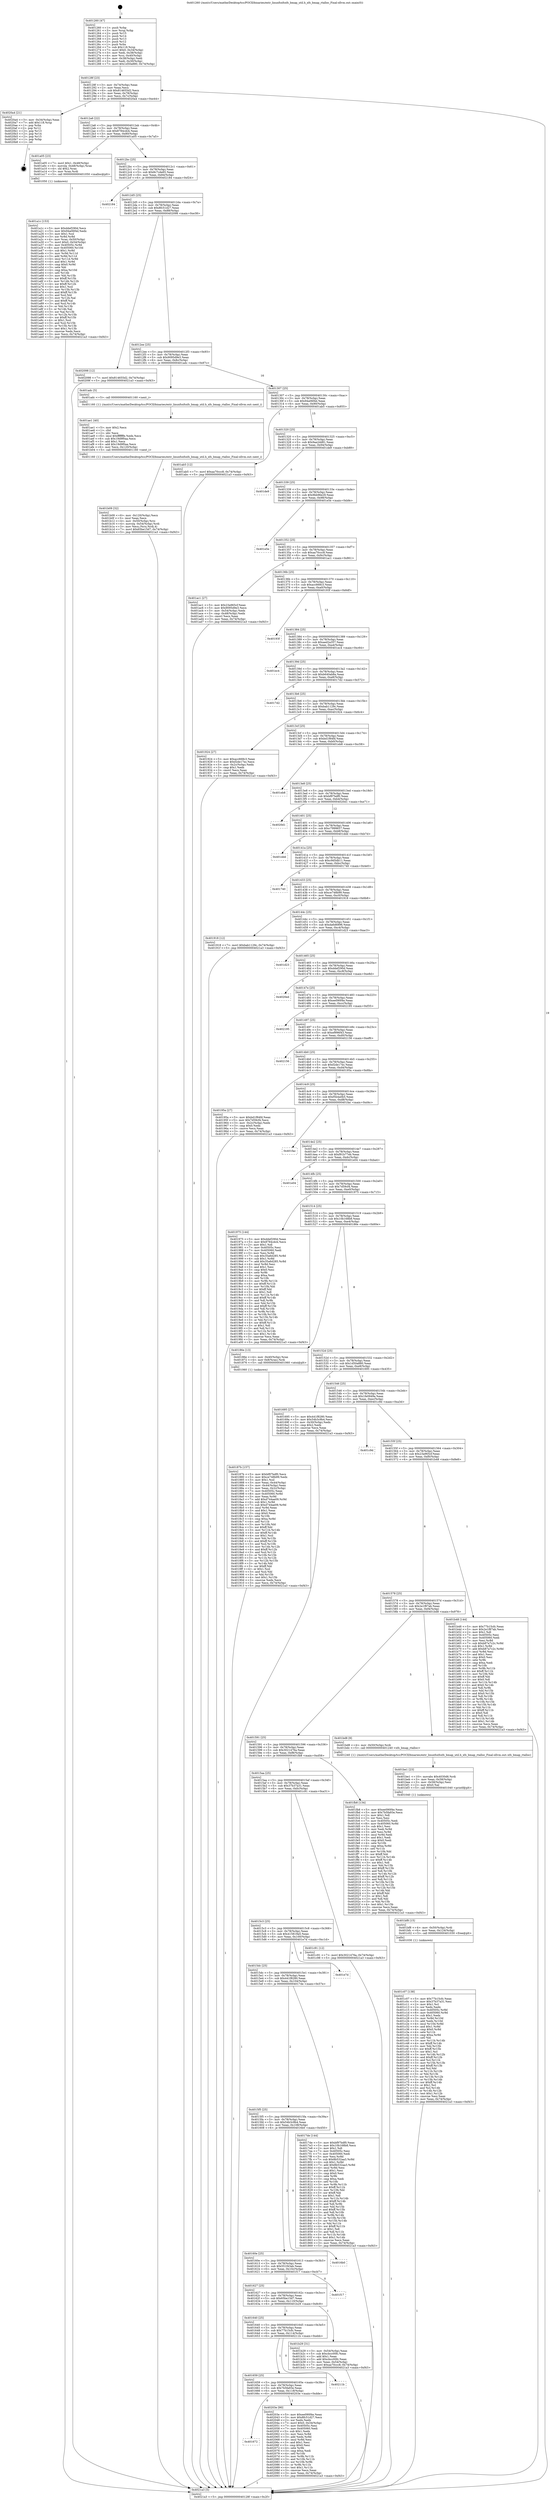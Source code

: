 digraph "0x401260" {
  label = "0x401260 (/mnt/c/Users/mathe/Desktop/tcc/POCII/binaries/extr_linuxfsxfsxfs_bmap_util.h_xfs_bmap_rtalloc_Final-ollvm.out::main(0))"
  labelloc = "t"
  node[shape=record]

  Entry [label="",width=0.3,height=0.3,shape=circle,fillcolor=black,style=filled]
  "0x40128f" [label="{
     0x40128f [23]\l
     | [instrs]\l
     &nbsp;&nbsp;0x40128f \<+3\>: mov -0x74(%rbp),%eax\l
     &nbsp;&nbsp;0x401292 \<+2\>: mov %eax,%ecx\l
     &nbsp;&nbsp;0x401294 \<+6\>: sub $0x814655d2,%ecx\l
     &nbsp;&nbsp;0x40129a \<+3\>: mov %eax,-0x78(%rbp)\l
     &nbsp;&nbsp;0x40129d \<+3\>: mov %ecx,-0x7c(%rbp)\l
     &nbsp;&nbsp;0x4012a0 \<+6\>: je 00000000004020a4 \<main+0xe44\>\l
  }"]
  "0x4020a4" [label="{
     0x4020a4 [21]\l
     | [instrs]\l
     &nbsp;&nbsp;0x4020a4 \<+3\>: mov -0x34(%rbp),%eax\l
     &nbsp;&nbsp;0x4020a7 \<+7\>: add $0x118,%rsp\l
     &nbsp;&nbsp;0x4020ae \<+1\>: pop %rbx\l
     &nbsp;&nbsp;0x4020af \<+2\>: pop %r12\l
     &nbsp;&nbsp;0x4020b1 \<+2\>: pop %r13\l
     &nbsp;&nbsp;0x4020b3 \<+2\>: pop %r14\l
     &nbsp;&nbsp;0x4020b5 \<+2\>: pop %r15\l
     &nbsp;&nbsp;0x4020b7 \<+1\>: pop %rbp\l
     &nbsp;&nbsp;0x4020b8 \<+1\>: ret\l
  }"]
  "0x4012a6" [label="{
     0x4012a6 [22]\l
     | [instrs]\l
     &nbsp;&nbsp;0x4012a6 \<+5\>: jmp 00000000004012ab \<main+0x4b\>\l
     &nbsp;&nbsp;0x4012ab \<+3\>: mov -0x78(%rbp),%eax\l
     &nbsp;&nbsp;0x4012ae \<+5\>: sub $0x8784cdcb,%eax\l
     &nbsp;&nbsp;0x4012b3 \<+3\>: mov %eax,-0x80(%rbp)\l
     &nbsp;&nbsp;0x4012b6 \<+6\>: je 0000000000401a05 \<main+0x7a5\>\l
  }"]
  Exit [label="",width=0.3,height=0.3,shape=circle,fillcolor=black,style=filled,peripheries=2]
  "0x401a05" [label="{
     0x401a05 [23]\l
     | [instrs]\l
     &nbsp;&nbsp;0x401a05 \<+7\>: movl $0x1,-0x48(%rbp)\l
     &nbsp;&nbsp;0x401a0c \<+4\>: movslq -0x48(%rbp),%rax\l
     &nbsp;&nbsp;0x401a10 \<+4\>: shl $0x2,%rax\l
     &nbsp;&nbsp;0x401a14 \<+3\>: mov %rax,%rdi\l
     &nbsp;&nbsp;0x401a17 \<+5\>: call 0000000000401050 \<malloc@plt\>\l
     | [calls]\l
     &nbsp;&nbsp;0x401050 \{1\} (unknown)\l
  }"]
  "0x4012bc" [label="{
     0x4012bc [25]\l
     | [instrs]\l
     &nbsp;&nbsp;0x4012bc \<+5\>: jmp 00000000004012c1 \<main+0x61\>\l
     &nbsp;&nbsp;0x4012c1 \<+3\>: mov -0x78(%rbp),%eax\l
     &nbsp;&nbsp;0x4012c4 \<+5\>: sub $0x8c7cde65,%eax\l
     &nbsp;&nbsp;0x4012c9 \<+6\>: mov %eax,-0x84(%rbp)\l
     &nbsp;&nbsp;0x4012cf \<+6\>: je 0000000000402184 \<main+0xf24\>\l
  }"]
  "0x401672" [label="{
     0x401672\l
  }", style=dashed]
  "0x402184" [label="{
     0x402184\l
  }", style=dashed]
  "0x4012d5" [label="{
     0x4012d5 [25]\l
     | [instrs]\l
     &nbsp;&nbsp;0x4012d5 \<+5\>: jmp 00000000004012da \<main+0x7a\>\l
     &nbsp;&nbsp;0x4012da \<+3\>: mov -0x78(%rbp),%eax\l
     &nbsp;&nbsp;0x4012dd \<+5\>: sub $0x8fc51d27,%eax\l
     &nbsp;&nbsp;0x4012e2 \<+6\>: mov %eax,-0x88(%rbp)\l
     &nbsp;&nbsp;0x4012e8 \<+6\>: je 0000000000402098 \<main+0xe38\>\l
  }"]
  "0x40203e" [label="{
     0x40203e [90]\l
     | [instrs]\l
     &nbsp;&nbsp;0x40203e \<+5\>: mov $0xee090f4e,%eax\l
     &nbsp;&nbsp;0x402043 \<+5\>: mov $0x8fc51d27,%ecx\l
     &nbsp;&nbsp;0x402048 \<+2\>: xor %edx,%edx\l
     &nbsp;&nbsp;0x40204a \<+7\>: movl $0x0,-0x34(%rbp)\l
     &nbsp;&nbsp;0x402051 \<+7\>: mov 0x40505c,%esi\l
     &nbsp;&nbsp;0x402058 \<+7\>: mov 0x405060,%edi\l
     &nbsp;&nbsp;0x40205f \<+3\>: sub $0x1,%edx\l
     &nbsp;&nbsp;0x402062 \<+3\>: mov %esi,%r8d\l
     &nbsp;&nbsp;0x402065 \<+3\>: add %edx,%r8d\l
     &nbsp;&nbsp;0x402068 \<+4\>: imul %r8d,%esi\l
     &nbsp;&nbsp;0x40206c \<+3\>: and $0x1,%esi\l
     &nbsp;&nbsp;0x40206f \<+3\>: cmp $0x0,%esi\l
     &nbsp;&nbsp;0x402072 \<+4\>: sete %r9b\l
     &nbsp;&nbsp;0x402076 \<+3\>: cmp $0xa,%edi\l
     &nbsp;&nbsp;0x402079 \<+4\>: setl %r10b\l
     &nbsp;&nbsp;0x40207d \<+3\>: mov %r9b,%r11b\l
     &nbsp;&nbsp;0x402080 \<+3\>: and %r10b,%r11b\l
     &nbsp;&nbsp;0x402083 \<+3\>: xor %r10b,%r9b\l
     &nbsp;&nbsp;0x402086 \<+3\>: or %r9b,%r11b\l
     &nbsp;&nbsp;0x402089 \<+4\>: test $0x1,%r11b\l
     &nbsp;&nbsp;0x40208d \<+3\>: cmovne %ecx,%eax\l
     &nbsp;&nbsp;0x402090 \<+3\>: mov %eax,-0x74(%rbp)\l
     &nbsp;&nbsp;0x402093 \<+5\>: jmp 00000000004021a3 \<main+0xf43\>\l
  }"]
  "0x402098" [label="{
     0x402098 [12]\l
     | [instrs]\l
     &nbsp;&nbsp;0x402098 \<+7\>: movl $0x814655d2,-0x74(%rbp)\l
     &nbsp;&nbsp;0x40209f \<+5\>: jmp 00000000004021a3 \<main+0xf43\>\l
  }"]
  "0x4012ee" [label="{
     0x4012ee [25]\l
     | [instrs]\l
     &nbsp;&nbsp;0x4012ee \<+5\>: jmp 00000000004012f3 \<main+0x93\>\l
     &nbsp;&nbsp;0x4012f3 \<+3\>: mov -0x78(%rbp),%eax\l
     &nbsp;&nbsp;0x4012f6 \<+5\>: sub $0x9095d9e3,%eax\l
     &nbsp;&nbsp;0x4012fb \<+6\>: mov %eax,-0x8c(%rbp)\l
     &nbsp;&nbsp;0x401301 \<+6\>: je 0000000000401adc \<main+0x87c\>\l
  }"]
  "0x401659" [label="{
     0x401659 [25]\l
     | [instrs]\l
     &nbsp;&nbsp;0x401659 \<+5\>: jmp 000000000040165e \<main+0x3fe\>\l
     &nbsp;&nbsp;0x40165e \<+3\>: mov -0x78(%rbp),%eax\l
     &nbsp;&nbsp;0x401661 \<+5\>: sub $0x7b5fa93e,%eax\l
     &nbsp;&nbsp;0x401666 \<+6\>: mov %eax,-0x118(%rbp)\l
     &nbsp;&nbsp;0x40166c \<+6\>: je 000000000040203e \<main+0xdde\>\l
  }"]
  "0x401adc" [label="{
     0x401adc [5]\l
     | [instrs]\l
     &nbsp;&nbsp;0x401adc \<+5\>: call 0000000000401160 \<next_i\>\l
     | [calls]\l
     &nbsp;&nbsp;0x401160 \{1\} (/mnt/c/Users/mathe/Desktop/tcc/POCII/binaries/extr_linuxfsxfsxfs_bmap_util.h_xfs_bmap_rtalloc_Final-ollvm.out::next_i)\l
  }"]
  "0x401307" [label="{
     0x401307 [25]\l
     | [instrs]\l
     &nbsp;&nbsp;0x401307 \<+5\>: jmp 000000000040130c \<main+0xac\>\l
     &nbsp;&nbsp;0x40130c \<+3\>: mov -0x78(%rbp),%eax\l
     &nbsp;&nbsp;0x40130f \<+5\>: sub $0x94a06f4d,%eax\l
     &nbsp;&nbsp;0x401314 \<+6\>: mov %eax,-0x90(%rbp)\l
     &nbsp;&nbsp;0x40131a \<+6\>: je 0000000000401ab5 \<main+0x855\>\l
  }"]
  "0x40211b" [label="{
     0x40211b\l
  }", style=dashed]
  "0x401ab5" [label="{
     0x401ab5 [12]\l
     | [instrs]\l
     &nbsp;&nbsp;0x401ab5 \<+7\>: movl $0xaa70ccc8,-0x74(%rbp)\l
     &nbsp;&nbsp;0x401abc \<+5\>: jmp 00000000004021a3 \<main+0xf43\>\l
  }"]
  "0x401320" [label="{
     0x401320 [25]\l
     | [instrs]\l
     &nbsp;&nbsp;0x401320 \<+5\>: jmp 0000000000401325 \<main+0xc5\>\l
     &nbsp;&nbsp;0x401325 \<+3\>: mov -0x78(%rbp),%eax\l
     &nbsp;&nbsp;0x401328 \<+5\>: sub $0x9aa2dd81,%eax\l
     &nbsp;&nbsp;0x40132d \<+6\>: mov %eax,-0x94(%rbp)\l
     &nbsp;&nbsp;0x401333 \<+6\>: je 0000000000401de9 \<main+0xb89\>\l
  }"]
  "0x401c07" [label="{
     0x401c07 [138]\l
     | [instrs]\l
     &nbsp;&nbsp;0x401c07 \<+5\>: mov $0x77b15cfc,%eax\l
     &nbsp;&nbsp;0x401c0c \<+5\>: mov $0x37b37a31,%esi\l
     &nbsp;&nbsp;0x401c11 \<+2\>: mov $0x1,%cl\l
     &nbsp;&nbsp;0x401c13 \<+2\>: xor %edx,%edx\l
     &nbsp;&nbsp;0x401c15 \<+8\>: mov 0x40505c,%r8d\l
     &nbsp;&nbsp;0x401c1d \<+8\>: mov 0x405060,%r9d\l
     &nbsp;&nbsp;0x401c25 \<+3\>: sub $0x1,%edx\l
     &nbsp;&nbsp;0x401c28 \<+3\>: mov %r8d,%r10d\l
     &nbsp;&nbsp;0x401c2b \<+3\>: add %edx,%r10d\l
     &nbsp;&nbsp;0x401c2e \<+4\>: imul %r10d,%r8d\l
     &nbsp;&nbsp;0x401c32 \<+4\>: and $0x1,%r8d\l
     &nbsp;&nbsp;0x401c36 \<+4\>: cmp $0x0,%r8d\l
     &nbsp;&nbsp;0x401c3a \<+4\>: sete %r11b\l
     &nbsp;&nbsp;0x401c3e \<+4\>: cmp $0xa,%r9d\l
     &nbsp;&nbsp;0x401c42 \<+3\>: setl %bl\l
     &nbsp;&nbsp;0x401c45 \<+3\>: mov %r11b,%r14b\l
     &nbsp;&nbsp;0x401c48 \<+4\>: xor $0xff,%r14b\l
     &nbsp;&nbsp;0x401c4c \<+3\>: mov %bl,%r15b\l
     &nbsp;&nbsp;0x401c4f \<+4\>: xor $0xff,%r15b\l
     &nbsp;&nbsp;0x401c53 \<+3\>: xor $0x1,%cl\l
     &nbsp;&nbsp;0x401c56 \<+3\>: mov %r14b,%r12b\l
     &nbsp;&nbsp;0x401c59 \<+4\>: and $0xff,%r12b\l
     &nbsp;&nbsp;0x401c5d \<+3\>: and %cl,%r11b\l
     &nbsp;&nbsp;0x401c60 \<+3\>: mov %r15b,%r13b\l
     &nbsp;&nbsp;0x401c63 \<+4\>: and $0xff,%r13b\l
     &nbsp;&nbsp;0x401c67 \<+2\>: and %cl,%bl\l
     &nbsp;&nbsp;0x401c69 \<+3\>: or %r11b,%r12b\l
     &nbsp;&nbsp;0x401c6c \<+3\>: or %bl,%r13b\l
     &nbsp;&nbsp;0x401c6f \<+3\>: xor %r13b,%r12b\l
     &nbsp;&nbsp;0x401c72 \<+3\>: or %r15b,%r14b\l
     &nbsp;&nbsp;0x401c75 \<+4\>: xor $0xff,%r14b\l
     &nbsp;&nbsp;0x401c79 \<+3\>: or $0x1,%cl\l
     &nbsp;&nbsp;0x401c7c \<+3\>: and %cl,%r14b\l
     &nbsp;&nbsp;0x401c7f \<+3\>: or %r14b,%r12b\l
     &nbsp;&nbsp;0x401c82 \<+4\>: test $0x1,%r12b\l
     &nbsp;&nbsp;0x401c86 \<+3\>: cmovne %esi,%eax\l
     &nbsp;&nbsp;0x401c89 \<+3\>: mov %eax,-0x74(%rbp)\l
     &nbsp;&nbsp;0x401c8c \<+5\>: jmp 00000000004021a3 \<main+0xf43\>\l
  }"]
  "0x401de9" [label="{
     0x401de9\l
  }", style=dashed]
  "0x401339" [label="{
     0x401339 [25]\l
     | [instrs]\l
     &nbsp;&nbsp;0x401339 \<+5\>: jmp 000000000040133e \<main+0xde\>\l
     &nbsp;&nbsp;0x40133e \<+3\>: mov -0x78(%rbp),%eax\l
     &nbsp;&nbsp;0x401341 \<+5\>: sub $0x9bb96e29,%eax\l
     &nbsp;&nbsp;0x401346 \<+6\>: mov %eax,-0x98(%rbp)\l
     &nbsp;&nbsp;0x40134c \<+6\>: je 0000000000401e5e \<main+0xbfe\>\l
  }"]
  "0x401bf8" [label="{
     0x401bf8 [15]\l
     | [instrs]\l
     &nbsp;&nbsp;0x401bf8 \<+4\>: mov -0x50(%rbp),%rdi\l
     &nbsp;&nbsp;0x401bfc \<+6\>: mov %eax,-0x124(%rbp)\l
     &nbsp;&nbsp;0x401c02 \<+5\>: call 0000000000401030 \<free@plt\>\l
     | [calls]\l
     &nbsp;&nbsp;0x401030 \{1\} (unknown)\l
  }"]
  "0x401e5e" [label="{
     0x401e5e\l
  }", style=dashed]
  "0x401352" [label="{
     0x401352 [25]\l
     | [instrs]\l
     &nbsp;&nbsp;0x401352 \<+5\>: jmp 0000000000401357 \<main+0xf7\>\l
     &nbsp;&nbsp;0x401357 \<+3\>: mov -0x78(%rbp),%eax\l
     &nbsp;&nbsp;0x40135a \<+5\>: sub $0xaa70ccc8,%eax\l
     &nbsp;&nbsp;0x40135f \<+6\>: mov %eax,-0x9c(%rbp)\l
     &nbsp;&nbsp;0x401365 \<+6\>: je 0000000000401ac1 \<main+0x861\>\l
  }"]
  "0x401be1" [label="{
     0x401be1 [23]\l
     | [instrs]\l
     &nbsp;&nbsp;0x401be1 \<+10\>: movabs $0x4030d6,%rdi\l
     &nbsp;&nbsp;0x401beb \<+3\>: mov %eax,-0x58(%rbp)\l
     &nbsp;&nbsp;0x401bee \<+3\>: mov -0x58(%rbp),%esi\l
     &nbsp;&nbsp;0x401bf1 \<+2\>: mov $0x0,%al\l
     &nbsp;&nbsp;0x401bf3 \<+5\>: call 0000000000401040 \<printf@plt\>\l
     | [calls]\l
     &nbsp;&nbsp;0x401040 \{1\} (unknown)\l
  }"]
  "0x401ac1" [label="{
     0x401ac1 [27]\l
     | [instrs]\l
     &nbsp;&nbsp;0x401ac1 \<+5\>: mov $0x23a965cf,%eax\l
     &nbsp;&nbsp;0x401ac6 \<+5\>: mov $0x9095d9e3,%ecx\l
     &nbsp;&nbsp;0x401acb \<+3\>: mov -0x54(%rbp),%edx\l
     &nbsp;&nbsp;0x401ace \<+3\>: cmp -0x48(%rbp),%edx\l
     &nbsp;&nbsp;0x401ad1 \<+3\>: cmovl %ecx,%eax\l
     &nbsp;&nbsp;0x401ad4 \<+3\>: mov %eax,-0x74(%rbp)\l
     &nbsp;&nbsp;0x401ad7 \<+5\>: jmp 00000000004021a3 \<main+0xf43\>\l
  }"]
  "0x40136b" [label="{
     0x40136b [25]\l
     | [instrs]\l
     &nbsp;&nbsp;0x40136b \<+5\>: jmp 0000000000401370 \<main+0x110\>\l
     &nbsp;&nbsp;0x401370 \<+3\>: mov -0x78(%rbp),%eax\l
     &nbsp;&nbsp;0x401373 \<+5\>: sub $0xacc668c3,%eax\l
     &nbsp;&nbsp;0x401378 \<+6\>: mov %eax,-0xa0(%rbp)\l
     &nbsp;&nbsp;0x40137e \<+6\>: je 000000000040193f \<main+0x6df\>\l
  }"]
  "0x401640" [label="{
     0x401640 [25]\l
     | [instrs]\l
     &nbsp;&nbsp;0x401640 \<+5\>: jmp 0000000000401645 \<main+0x3e5\>\l
     &nbsp;&nbsp;0x401645 \<+3\>: mov -0x78(%rbp),%eax\l
     &nbsp;&nbsp;0x401648 \<+5\>: sub $0x77b15cfc,%eax\l
     &nbsp;&nbsp;0x40164d \<+6\>: mov %eax,-0x114(%rbp)\l
     &nbsp;&nbsp;0x401653 \<+6\>: je 000000000040211b \<main+0xebb\>\l
  }"]
  "0x40193f" [label="{
     0x40193f\l
  }", style=dashed]
  "0x401384" [label="{
     0x401384 [25]\l
     | [instrs]\l
     &nbsp;&nbsp;0x401384 \<+5\>: jmp 0000000000401389 \<main+0x129\>\l
     &nbsp;&nbsp;0x401389 \<+3\>: mov -0x78(%rbp),%eax\l
     &nbsp;&nbsp;0x40138c \<+5\>: sub $0xaed2a357,%eax\l
     &nbsp;&nbsp;0x401391 \<+6\>: mov %eax,-0xa4(%rbp)\l
     &nbsp;&nbsp;0x401397 \<+6\>: je 0000000000401ec4 \<main+0xc64\>\l
  }"]
  "0x401b29" [label="{
     0x401b29 [31]\l
     | [instrs]\l
     &nbsp;&nbsp;0x401b29 \<+3\>: mov -0x54(%rbp),%eax\l
     &nbsp;&nbsp;0x401b2c \<+5\>: sub $0xcbcc00fc,%eax\l
     &nbsp;&nbsp;0x401b31 \<+3\>: add $0x1,%eax\l
     &nbsp;&nbsp;0x401b34 \<+5\>: add $0xcbcc00fc,%eax\l
     &nbsp;&nbsp;0x401b39 \<+3\>: mov %eax,-0x54(%rbp)\l
     &nbsp;&nbsp;0x401b3c \<+7\>: movl $0xaa70ccc8,-0x74(%rbp)\l
     &nbsp;&nbsp;0x401b43 \<+5\>: jmp 00000000004021a3 \<main+0xf43\>\l
  }"]
  "0x401ec4" [label="{
     0x401ec4\l
  }", style=dashed]
  "0x40139d" [label="{
     0x40139d [25]\l
     | [instrs]\l
     &nbsp;&nbsp;0x40139d \<+5\>: jmp 00000000004013a2 \<main+0x142\>\l
     &nbsp;&nbsp;0x4013a2 \<+3\>: mov -0x78(%rbp),%eax\l
     &nbsp;&nbsp;0x4013a5 \<+5\>: sub $0xb640ab8a,%eax\l
     &nbsp;&nbsp;0x4013aa \<+6\>: mov %eax,-0xa8(%rbp)\l
     &nbsp;&nbsp;0x4013b0 \<+6\>: je 00000000004017d2 \<main+0x572\>\l
  }"]
  "0x401627" [label="{
     0x401627 [25]\l
     | [instrs]\l
     &nbsp;&nbsp;0x401627 \<+5\>: jmp 000000000040162c \<main+0x3cc\>\l
     &nbsp;&nbsp;0x40162c \<+3\>: mov -0x78(%rbp),%eax\l
     &nbsp;&nbsp;0x40162f \<+5\>: sub $0x65be15d7,%eax\l
     &nbsp;&nbsp;0x401634 \<+6\>: mov %eax,-0x110(%rbp)\l
     &nbsp;&nbsp;0x40163a \<+6\>: je 0000000000401b29 \<main+0x8c9\>\l
  }"]
  "0x4017d2" [label="{
     0x4017d2\l
  }", style=dashed]
  "0x4013b6" [label="{
     0x4013b6 [25]\l
     | [instrs]\l
     &nbsp;&nbsp;0x4013b6 \<+5\>: jmp 00000000004013bb \<main+0x15b\>\l
     &nbsp;&nbsp;0x4013bb \<+3\>: mov -0x78(%rbp),%eax\l
     &nbsp;&nbsp;0x4013be \<+5\>: sub $0xbab1129c,%eax\l
     &nbsp;&nbsp;0x4013c3 \<+6\>: mov %eax,-0xac(%rbp)\l
     &nbsp;&nbsp;0x4013c9 \<+6\>: je 0000000000401924 \<main+0x6c4\>\l
  }"]
  "0x401f17" [label="{
     0x401f17\l
  }", style=dashed]
  "0x401924" [label="{
     0x401924 [27]\l
     | [instrs]\l
     &nbsp;&nbsp;0x401924 \<+5\>: mov $0xacc668c3,%eax\l
     &nbsp;&nbsp;0x401929 \<+5\>: mov $0xf2de17ec,%ecx\l
     &nbsp;&nbsp;0x40192e \<+3\>: mov -0x2c(%rbp),%edx\l
     &nbsp;&nbsp;0x401931 \<+3\>: cmp $0x1,%edx\l
     &nbsp;&nbsp;0x401934 \<+3\>: cmovl %ecx,%eax\l
     &nbsp;&nbsp;0x401937 \<+3\>: mov %eax,-0x74(%rbp)\l
     &nbsp;&nbsp;0x40193a \<+5\>: jmp 00000000004021a3 \<main+0xf43\>\l
  }"]
  "0x4013cf" [label="{
     0x4013cf [25]\l
     | [instrs]\l
     &nbsp;&nbsp;0x4013cf \<+5\>: jmp 00000000004013d4 \<main+0x174\>\l
     &nbsp;&nbsp;0x4013d4 \<+3\>: mov -0x78(%rbp),%eax\l
     &nbsp;&nbsp;0x4013d7 \<+5\>: sub $0xbd1f84fd,%eax\l
     &nbsp;&nbsp;0x4013dc \<+6\>: mov %eax,-0xb0(%rbp)\l
     &nbsp;&nbsp;0x4013e2 \<+6\>: je 0000000000401eb8 \<main+0xc58\>\l
  }"]
  "0x40160e" [label="{
     0x40160e [25]\l
     | [instrs]\l
     &nbsp;&nbsp;0x40160e \<+5\>: jmp 0000000000401613 \<main+0x3b3\>\l
     &nbsp;&nbsp;0x401613 \<+3\>: mov -0x78(%rbp),%eax\l
     &nbsp;&nbsp;0x401616 \<+5\>: sub $0x551f43ab,%eax\l
     &nbsp;&nbsp;0x40161b \<+6\>: mov %eax,-0x10c(%rbp)\l
     &nbsp;&nbsp;0x401621 \<+6\>: je 0000000000401f17 \<main+0xcb7\>\l
  }"]
  "0x401eb8" [label="{
     0x401eb8\l
  }", style=dashed]
  "0x4013e8" [label="{
     0x4013e8 [25]\l
     | [instrs]\l
     &nbsp;&nbsp;0x4013e8 \<+5\>: jmp 00000000004013ed \<main+0x18d\>\l
     &nbsp;&nbsp;0x4013ed \<+3\>: mov -0x78(%rbp),%eax\l
     &nbsp;&nbsp;0x4013f0 \<+5\>: sub $0xbf97bdf0,%eax\l
     &nbsp;&nbsp;0x4013f5 \<+6\>: mov %eax,-0xb4(%rbp)\l
     &nbsp;&nbsp;0x4013fb \<+6\>: je 00000000004020d1 \<main+0xe71\>\l
  }"]
  "0x4016b0" [label="{
     0x4016b0\l
  }", style=dashed]
  "0x4020d1" [label="{
     0x4020d1\l
  }", style=dashed]
  "0x401401" [label="{
     0x401401 [25]\l
     | [instrs]\l
     &nbsp;&nbsp;0x401401 \<+5\>: jmp 0000000000401406 \<main+0x1a6\>\l
     &nbsp;&nbsp;0x401406 \<+3\>: mov -0x78(%rbp),%eax\l
     &nbsp;&nbsp;0x401409 \<+5\>: sub $0xc7999657,%eax\l
     &nbsp;&nbsp;0x40140e \<+6\>: mov %eax,-0xb8(%rbp)\l
     &nbsp;&nbsp;0x401414 \<+6\>: je 0000000000401ddd \<main+0xb7d\>\l
  }"]
  "0x401b09" [label="{
     0x401b09 [32]\l
     | [instrs]\l
     &nbsp;&nbsp;0x401b09 \<+6\>: mov -0x120(%rbp),%ecx\l
     &nbsp;&nbsp;0x401b0f \<+3\>: imul %eax,%ecx\l
     &nbsp;&nbsp;0x401b12 \<+4\>: mov -0x50(%rbp),%rsi\l
     &nbsp;&nbsp;0x401b16 \<+4\>: movslq -0x54(%rbp),%rdi\l
     &nbsp;&nbsp;0x401b1a \<+3\>: mov %ecx,(%rsi,%rdi,4)\l
     &nbsp;&nbsp;0x401b1d \<+7\>: movl $0x65be15d7,-0x74(%rbp)\l
     &nbsp;&nbsp;0x401b24 \<+5\>: jmp 00000000004021a3 \<main+0xf43\>\l
  }"]
  "0x401ddd" [label="{
     0x401ddd\l
  }", style=dashed]
  "0x40141a" [label="{
     0x40141a [25]\l
     | [instrs]\l
     &nbsp;&nbsp;0x40141a \<+5\>: jmp 000000000040141f \<main+0x1bf\>\l
     &nbsp;&nbsp;0x40141f \<+3\>: mov -0x78(%rbp),%eax\l
     &nbsp;&nbsp;0x401422 \<+5\>: sub $0xc9d5db11,%eax\l
     &nbsp;&nbsp;0x401427 \<+6\>: mov %eax,-0xbc(%rbp)\l
     &nbsp;&nbsp;0x40142d \<+6\>: je 0000000000401740 \<main+0x4e0\>\l
  }"]
  "0x401ae1" [label="{
     0x401ae1 [40]\l
     | [instrs]\l
     &nbsp;&nbsp;0x401ae1 \<+5\>: mov $0x2,%ecx\l
     &nbsp;&nbsp;0x401ae6 \<+1\>: cltd\l
     &nbsp;&nbsp;0x401ae7 \<+2\>: idiv %ecx\l
     &nbsp;&nbsp;0x401ae9 \<+6\>: imul $0xfffffffe,%edx,%ecx\l
     &nbsp;&nbsp;0x401aef \<+6\>: sub $0x19d9f0aa,%ecx\l
     &nbsp;&nbsp;0x401af5 \<+3\>: add $0x1,%ecx\l
     &nbsp;&nbsp;0x401af8 \<+6\>: add $0x19d9f0aa,%ecx\l
     &nbsp;&nbsp;0x401afe \<+6\>: mov %ecx,-0x120(%rbp)\l
     &nbsp;&nbsp;0x401b04 \<+5\>: call 0000000000401160 \<next_i\>\l
     | [calls]\l
     &nbsp;&nbsp;0x401160 \{1\} (/mnt/c/Users/mathe/Desktop/tcc/POCII/binaries/extr_linuxfsxfsxfs_bmap_util.h_xfs_bmap_rtalloc_Final-ollvm.out::next_i)\l
  }"]
  "0x401740" [label="{
     0x401740\l
  }", style=dashed]
  "0x401433" [label="{
     0x401433 [25]\l
     | [instrs]\l
     &nbsp;&nbsp;0x401433 \<+5\>: jmp 0000000000401438 \<main+0x1d8\>\l
     &nbsp;&nbsp;0x401438 \<+3\>: mov -0x78(%rbp),%eax\l
     &nbsp;&nbsp;0x40143b \<+5\>: sub $0xce748b99,%eax\l
     &nbsp;&nbsp;0x401440 \<+6\>: mov %eax,-0xc0(%rbp)\l
     &nbsp;&nbsp;0x401446 \<+6\>: je 0000000000401918 \<main+0x6b8\>\l
  }"]
  "0x401a1c" [label="{
     0x401a1c [153]\l
     | [instrs]\l
     &nbsp;&nbsp;0x401a1c \<+5\>: mov $0xddef290d,%ecx\l
     &nbsp;&nbsp;0x401a21 \<+5\>: mov $0x94a06f4d,%edx\l
     &nbsp;&nbsp;0x401a26 \<+3\>: mov $0x1,%sil\l
     &nbsp;&nbsp;0x401a29 \<+3\>: xor %r8d,%r8d\l
     &nbsp;&nbsp;0x401a2c \<+4\>: mov %rax,-0x50(%rbp)\l
     &nbsp;&nbsp;0x401a30 \<+7\>: movl $0x0,-0x54(%rbp)\l
     &nbsp;&nbsp;0x401a37 \<+8\>: mov 0x40505c,%r9d\l
     &nbsp;&nbsp;0x401a3f \<+8\>: mov 0x405060,%r10d\l
     &nbsp;&nbsp;0x401a47 \<+4\>: sub $0x1,%r8d\l
     &nbsp;&nbsp;0x401a4b \<+3\>: mov %r9d,%r11d\l
     &nbsp;&nbsp;0x401a4e \<+3\>: add %r8d,%r11d\l
     &nbsp;&nbsp;0x401a51 \<+4\>: imul %r11d,%r9d\l
     &nbsp;&nbsp;0x401a55 \<+4\>: and $0x1,%r9d\l
     &nbsp;&nbsp;0x401a59 \<+4\>: cmp $0x0,%r9d\l
     &nbsp;&nbsp;0x401a5d \<+3\>: sete %bl\l
     &nbsp;&nbsp;0x401a60 \<+4\>: cmp $0xa,%r10d\l
     &nbsp;&nbsp;0x401a64 \<+4\>: setl %r14b\l
     &nbsp;&nbsp;0x401a68 \<+3\>: mov %bl,%r15b\l
     &nbsp;&nbsp;0x401a6b \<+4\>: xor $0xff,%r15b\l
     &nbsp;&nbsp;0x401a6f \<+3\>: mov %r14b,%r12b\l
     &nbsp;&nbsp;0x401a72 \<+4\>: xor $0xff,%r12b\l
     &nbsp;&nbsp;0x401a76 \<+4\>: xor $0x1,%sil\l
     &nbsp;&nbsp;0x401a7a \<+3\>: mov %r15b,%r13b\l
     &nbsp;&nbsp;0x401a7d \<+4\>: and $0xff,%r13b\l
     &nbsp;&nbsp;0x401a81 \<+3\>: and %sil,%bl\l
     &nbsp;&nbsp;0x401a84 \<+3\>: mov %r12b,%al\l
     &nbsp;&nbsp;0x401a87 \<+2\>: and $0xff,%al\l
     &nbsp;&nbsp;0x401a89 \<+3\>: and %sil,%r14b\l
     &nbsp;&nbsp;0x401a8c \<+3\>: or %bl,%r13b\l
     &nbsp;&nbsp;0x401a8f \<+3\>: or %r14b,%al\l
     &nbsp;&nbsp;0x401a92 \<+3\>: xor %al,%r13b\l
     &nbsp;&nbsp;0x401a95 \<+3\>: or %r12b,%r15b\l
     &nbsp;&nbsp;0x401a98 \<+4\>: xor $0xff,%r15b\l
     &nbsp;&nbsp;0x401a9c \<+4\>: or $0x1,%sil\l
     &nbsp;&nbsp;0x401aa0 \<+3\>: and %sil,%r15b\l
     &nbsp;&nbsp;0x401aa3 \<+3\>: or %r15b,%r13b\l
     &nbsp;&nbsp;0x401aa6 \<+4\>: test $0x1,%r13b\l
     &nbsp;&nbsp;0x401aaa \<+3\>: cmovne %edx,%ecx\l
     &nbsp;&nbsp;0x401aad \<+3\>: mov %ecx,-0x74(%rbp)\l
     &nbsp;&nbsp;0x401ab0 \<+5\>: jmp 00000000004021a3 \<main+0xf43\>\l
  }"]
  "0x401918" [label="{
     0x401918 [12]\l
     | [instrs]\l
     &nbsp;&nbsp;0x401918 \<+7\>: movl $0xbab1129c,-0x74(%rbp)\l
     &nbsp;&nbsp;0x40191f \<+5\>: jmp 00000000004021a3 \<main+0xf43\>\l
  }"]
  "0x40144c" [label="{
     0x40144c [25]\l
     | [instrs]\l
     &nbsp;&nbsp;0x40144c \<+5\>: jmp 0000000000401451 \<main+0x1f1\>\l
     &nbsp;&nbsp;0x401451 \<+3\>: mov -0x78(%rbp),%eax\l
     &nbsp;&nbsp;0x401454 \<+5\>: sub $0xda6d6896,%eax\l
     &nbsp;&nbsp;0x401459 \<+6\>: mov %eax,-0xc4(%rbp)\l
     &nbsp;&nbsp;0x40145f \<+6\>: je 0000000000401d23 \<main+0xac3\>\l
  }"]
  "0x40187b" [label="{
     0x40187b [157]\l
     | [instrs]\l
     &nbsp;&nbsp;0x40187b \<+5\>: mov $0xbf97bdf0,%ecx\l
     &nbsp;&nbsp;0x401880 \<+5\>: mov $0xce748b99,%edx\l
     &nbsp;&nbsp;0x401885 \<+3\>: mov $0x1,%sil\l
     &nbsp;&nbsp;0x401888 \<+3\>: mov %eax,-0x44(%rbp)\l
     &nbsp;&nbsp;0x40188b \<+3\>: mov -0x44(%rbp),%eax\l
     &nbsp;&nbsp;0x40188e \<+3\>: mov %eax,-0x2c(%rbp)\l
     &nbsp;&nbsp;0x401891 \<+7\>: mov 0x40505c,%eax\l
     &nbsp;&nbsp;0x401898 \<+8\>: mov 0x405060,%r8d\l
     &nbsp;&nbsp;0x4018a0 \<+3\>: mov %eax,%r9d\l
     &nbsp;&nbsp;0x4018a3 \<+7\>: add $0xd744ae09,%r9d\l
     &nbsp;&nbsp;0x4018aa \<+4\>: sub $0x1,%r9d\l
     &nbsp;&nbsp;0x4018ae \<+7\>: sub $0xd744ae09,%r9d\l
     &nbsp;&nbsp;0x4018b5 \<+4\>: imul %r9d,%eax\l
     &nbsp;&nbsp;0x4018b9 \<+3\>: and $0x1,%eax\l
     &nbsp;&nbsp;0x4018bc \<+3\>: cmp $0x0,%eax\l
     &nbsp;&nbsp;0x4018bf \<+4\>: sete %r10b\l
     &nbsp;&nbsp;0x4018c3 \<+4\>: cmp $0xa,%r8d\l
     &nbsp;&nbsp;0x4018c7 \<+4\>: setl %r11b\l
     &nbsp;&nbsp;0x4018cb \<+3\>: mov %r10b,%bl\l
     &nbsp;&nbsp;0x4018ce \<+3\>: xor $0xff,%bl\l
     &nbsp;&nbsp;0x4018d1 \<+3\>: mov %r11b,%r14b\l
     &nbsp;&nbsp;0x4018d4 \<+4\>: xor $0xff,%r14b\l
     &nbsp;&nbsp;0x4018d8 \<+4\>: xor $0x1,%sil\l
     &nbsp;&nbsp;0x4018dc \<+3\>: mov %bl,%r15b\l
     &nbsp;&nbsp;0x4018df \<+4\>: and $0xff,%r15b\l
     &nbsp;&nbsp;0x4018e3 \<+3\>: and %sil,%r10b\l
     &nbsp;&nbsp;0x4018e6 \<+3\>: mov %r14b,%r12b\l
     &nbsp;&nbsp;0x4018e9 \<+4\>: and $0xff,%r12b\l
     &nbsp;&nbsp;0x4018ed \<+3\>: and %sil,%r11b\l
     &nbsp;&nbsp;0x4018f0 \<+3\>: or %r10b,%r15b\l
     &nbsp;&nbsp;0x4018f3 \<+3\>: or %r11b,%r12b\l
     &nbsp;&nbsp;0x4018f6 \<+3\>: xor %r12b,%r15b\l
     &nbsp;&nbsp;0x4018f9 \<+3\>: or %r14b,%bl\l
     &nbsp;&nbsp;0x4018fc \<+3\>: xor $0xff,%bl\l
     &nbsp;&nbsp;0x4018ff \<+4\>: or $0x1,%sil\l
     &nbsp;&nbsp;0x401903 \<+3\>: and %sil,%bl\l
     &nbsp;&nbsp;0x401906 \<+3\>: or %bl,%r15b\l
     &nbsp;&nbsp;0x401909 \<+4\>: test $0x1,%r15b\l
     &nbsp;&nbsp;0x40190d \<+3\>: cmovne %edx,%ecx\l
     &nbsp;&nbsp;0x401910 \<+3\>: mov %ecx,-0x74(%rbp)\l
     &nbsp;&nbsp;0x401913 \<+5\>: jmp 00000000004021a3 \<main+0xf43\>\l
  }"]
  "0x401d23" [label="{
     0x401d23\l
  }", style=dashed]
  "0x401465" [label="{
     0x401465 [25]\l
     | [instrs]\l
     &nbsp;&nbsp;0x401465 \<+5\>: jmp 000000000040146a \<main+0x20a\>\l
     &nbsp;&nbsp;0x40146a \<+3\>: mov -0x78(%rbp),%eax\l
     &nbsp;&nbsp;0x40146d \<+5\>: sub $0xddef290d,%eax\l
     &nbsp;&nbsp;0x401472 \<+6\>: mov %eax,-0xc8(%rbp)\l
     &nbsp;&nbsp;0x401478 \<+6\>: je 00000000004020ed \<main+0xe8d\>\l
  }"]
  "0x4015f5" [label="{
     0x4015f5 [25]\l
     | [instrs]\l
     &nbsp;&nbsp;0x4015f5 \<+5\>: jmp 00000000004015fa \<main+0x39a\>\l
     &nbsp;&nbsp;0x4015fa \<+3\>: mov -0x78(%rbp),%eax\l
     &nbsp;&nbsp;0x4015fd \<+5\>: sub $0x54b3c9b4,%eax\l
     &nbsp;&nbsp;0x401602 \<+6\>: mov %eax,-0x108(%rbp)\l
     &nbsp;&nbsp;0x401608 \<+6\>: je 00000000004016b0 \<main+0x450\>\l
  }"]
  "0x4020ed" [label="{
     0x4020ed\l
  }", style=dashed]
  "0x40147e" [label="{
     0x40147e [25]\l
     | [instrs]\l
     &nbsp;&nbsp;0x40147e \<+5\>: jmp 0000000000401483 \<main+0x223\>\l
     &nbsp;&nbsp;0x401483 \<+3\>: mov -0x78(%rbp),%eax\l
     &nbsp;&nbsp;0x401486 \<+5\>: sub $0xee090f4e,%eax\l
     &nbsp;&nbsp;0x40148b \<+6\>: mov %eax,-0xcc(%rbp)\l
     &nbsp;&nbsp;0x401491 \<+6\>: je 0000000000402195 \<main+0xf35\>\l
  }"]
  "0x4017de" [label="{
     0x4017de [144]\l
     | [instrs]\l
     &nbsp;&nbsp;0x4017de \<+5\>: mov $0xbf97bdf0,%eax\l
     &nbsp;&nbsp;0x4017e3 \<+5\>: mov $0x10b168b8,%ecx\l
     &nbsp;&nbsp;0x4017e8 \<+2\>: mov $0x1,%dl\l
     &nbsp;&nbsp;0x4017ea \<+7\>: mov 0x40505c,%esi\l
     &nbsp;&nbsp;0x4017f1 \<+7\>: mov 0x405060,%edi\l
     &nbsp;&nbsp;0x4017f8 \<+3\>: mov %esi,%r8d\l
     &nbsp;&nbsp;0x4017fb \<+7\>: sub $0x8b532aa3,%r8d\l
     &nbsp;&nbsp;0x401802 \<+4\>: sub $0x1,%r8d\l
     &nbsp;&nbsp;0x401806 \<+7\>: add $0x8b532aa3,%r8d\l
     &nbsp;&nbsp;0x40180d \<+4\>: imul %r8d,%esi\l
     &nbsp;&nbsp;0x401811 \<+3\>: and $0x1,%esi\l
     &nbsp;&nbsp;0x401814 \<+3\>: cmp $0x0,%esi\l
     &nbsp;&nbsp;0x401817 \<+4\>: sete %r9b\l
     &nbsp;&nbsp;0x40181b \<+3\>: cmp $0xa,%edi\l
     &nbsp;&nbsp;0x40181e \<+4\>: setl %r10b\l
     &nbsp;&nbsp;0x401822 \<+3\>: mov %r9b,%r11b\l
     &nbsp;&nbsp;0x401825 \<+4\>: xor $0xff,%r11b\l
     &nbsp;&nbsp;0x401829 \<+3\>: mov %r10b,%bl\l
     &nbsp;&nbsp;0x40182c \<+3\>: xor $0xff,%bl\l
     &nbsp;&nbsp;0x40182f \<+3\>: xor $0x1,%dl\l
     &nbsp;&nbsp;0x401832 \<+3\>: mov %r11b,%r14b\l
     &nbsp;&nbsp;0x401835 \<+4\>: and $0xff,%r14b\l
     &nbsp;&nbsp;0x401839 \<+3\>: and %dl,%r9b\l
     &nbsp;&nbsp;0x40183c \<+3\>: mov %bl,%r15b\l
     &nbsp;&nbsp;0x40183f \<+4\>: and $0xff,%r15b\l
     &nbsp;&nbsp;0x401843 \<+3\>: and %dl,%r10b\l
     &nbsp;&nbsp;0x401846 \<+3\>: or %r9b,%r14b\l
     &nbsp;&nbsp;0x401849 \<+3\>: or %r10b,%r15b\l
     &nbsp;&nbsp;0x40184c \<+3\>: xor %r15b,%r14b\l
     &nbsp;&nbsp;0x40184f \<+3\>: or %bl,%r11b\l
     &nbsp;&nbsp;0x401852 \<+4\>: xor $0xff,%r11b\l
     &nbsp;&nbsp;0x401856 \<+3\>: or $0x1,%dl\l
     &nbsp;&nbsp;0x401859 \<+3\>: and %dl,%r11b\l
     &nbsp;&nbsp;0x40185c \<+3\>: or %r11b,%r14b\l
     &nbsp;&nbsp;0x40185f \<+4\>: test $0x1,%r14b\l
     &nbsp;&nbsp;0x401863 \<+3\>: cmovne %ecx,%eax\l
     &nbsp;&nbsp;0x401866 \<+3\>: mov %eax,-0x74(%rbp)\l
     &nbsp;&nbsp;0x401869 \<+5\>: jmp 00000000004021a3 \<main+0xf43\>\l
  }"]
  "0x402195" [label="{
     0x402195\l
  }", style=dashed]
  "0x401497" [label="{
     0x401497 [25]\l
     | [instrs]\l
     &nbsp;&nbsp;0x401497 \<+5\>: jmp 000000000040149c \<main+0x23c\>\l
     &nbsp;&nbsp;0x40149c \<+3\>: mov -0x78(%rbp),%eax\l
     &nbsp;&nbsp;0x40149f \<+5\>: sub $0xef996f43,%eax\l
     &nbsp;&nbsp;0x4014a4 \<+6\>: mov %eax,-0xd0(%rbp)\l
     &nbsp;&nbsp;0x4014aa \<+6\>: je 0000000000402156 \<main+0xef6\>\l
  }"]
  "0x4015dc" [label="{
     0x4015dc [25]\l
     | [instrs]\l
     &nbsp;&nbsp;0x4015dc \<+5\>: jmp 00000000004015e1 \<main+0x381\>\l
     &nbsp;&nbsp;0x4015e1 \<+3\>: mov -0x78(%rbp),%eax\l
     &nbsp;&nbsp;0x4015e4 \<+5\>: sub $0x441f8280,%eax\l
     &nbsp;&nbsp;0x4015e9 \<+6\>: mov %eax,-0x104(%rbp)\l
     &nbsp;&nbsp;0x4015ef \<+6\>: je 00000000004017de \<main+0x57e\>\l
  }"]
  "0x402156" [label="{
     0x402156\l
  }", style=dashed]
  "0x4014b0" [label="{
     0x4014b0 [25]\l
     | [instrs]\l
     &nbsp;&nbsp;0x4014b0 \<+5\>: jmp 00000000004014b5 \<main+0x255\>\l
     &nbsp;&nbsp;0x4014b5 \<+3\>: mov -0x78(%rbp),%eax\l
     &nbsp;&nbsp;0x4014b8 \<+5\>: sub $0xf2de17ec,%eax\l
     &nbsp;&nbsp;0x4014bd \<+6\>: mov %eax,-0xd4(%rbp)\l
     &nbsp;&nbsp;0x4014c3 \<+6\>: je 000000000040195a \<main+0x6fa\>\l
  }"]
  "0x401e7d" [label="{
     0x401e7d\l
  }", style=dashed]
  "0x40195a" [label="{
     0x40195a [27]\l
     | [instrs]\l
     &nbsp;&nbsp;0x40195a \<+5\>: mov $0xbd1f84fd,%eax\l
     &nbsp;&nbsp;0x40195f \<+5\>: mov $0x7d59cf4,%ecx\l
     &nbsp;&nbsp;0x401964 \<+3\>: mov -0x2c(%rbp),%edx\l
     &nbsp;&nbsp;0x401967 \<+3\>: cmp $0x0,%edx\l
     &nbsp;&nbsp;0x40196a \<+3\>: cmove %ecx,%eax\l
     &nbsp;&nbsp;0x40196d \<+3\>: mov %eax,-0x74(%rbp)\l
     &nbsp;&nbsp;0x401970 \<+5\>: jmp 00000000004021a3 \<main+0xf43\>\l
  }"]
  "0x4014c9" [label="{
     0x4014c9 [25]\l
     | [instrs]\l
     &nbsp;&nbsp;0x4014c9 \<+5\>: jmp 00000000004014ce \<main+0x26e\>\l
     &nbsp;&nbsp;0x4014ce \<+3\>: mov -0x78(%rbp),%eax\l
     &nbsp;&nbsp;0x4014d1 \<+5\>: sub $0xf5b4a0b5,%eax\l
     &nbsp;&nbsp;0x4014d6 \<+6\>: mov %eax,-0xd8(%rbp)\l
     &nbsp;&nbsp;0x4014dc \<+6\>: je 0000000000401fac \<main+0xd4c\>\l
  }"]
  "0x4015c3" [label="{
     0x4015c3 [25]\l
     | [instrs]\l
     &nbsp;&nbsp;0x4015c3 \<+5\>: jmp 00000000004015c8 \<main+0x368\>\l
     &nbsp;&nbsp;0x4015c8 \<+3\>: mov -0x78(%rbp),%eax\l
     &nbsp;&nbsp;0x4015cb \<+5\>: sub $0x415819a5,%eax\l
     &nbsp;&nbsp;0x4015d0 \<+6\>: mov %eax,-0x100(%rbp)\l
     &nbsp;&nbsp;0x4015d6 \<+6\>: je 0000000000401e7d \<main+0xc1d\>\l
  }"]
  "0x401fac" [label="{
     0x401fac\l
  }", style=dashed]
  "0x4014e2" [label="{
     0x4014e2 [25]\l
     | [instrs]\l
     &nbsp;&nbsp;0x4014e2 \<+5\>: jmp 00000000004014e7 \<main+0x287\>\l
     &nbsp;&nbsp;0x4014e7 \<+3\>: mov -0x78(%rbp),%eax\l
     &nbsp;&nbsp;0x4014ea \<+5\>: sub $0xf91b77eb,%eax\l
     &nbsp;&nbsp;0x4014ef \<+6\>: mov %eax,-0xdc(%rbp)\l
     &nbsp;&nbsp;0x4014f5 \<+6\>: je 0000000000401e04 \<main+0xba4\>\l
  }"]
  "0x401c91" [label="{
     0x401c91 [12]\l
     | [instrs]\l
     &nbsp;&nbsp;0x401c91 \<+7\>: movl $0x3021476a,-0x74(%rbp)\l
     &nbsp;&nbsp;0x401c98 \<+5\>: jmp 00000000004021a3 \<main+0xf43\>\l
  }"]
  "0x401e04" [label="{
     0x401e04\l
  }", style=dashed]
  "0x4014fb" [label="{
     0x4014fb [25]\l
     | [instrs]\l
     &nbsp;&nbsp;0x4014fb \<+5\>: jmp 0000000000401500 \<main+0x2a0\>\l
     &nbsp;&nbsp;0x401500 \<+3\>: mov -0x78(%rbp),%eax\l
     &nbsp;&nbsp;0x401503 \<+5\>: sub $0x7d59cf4,%eax\l
     &nbsp;&nbsp;0x401508 \<+6\>: mov %eax,-0xe0(%rbp)\l
     &nbsp;&nbsp;0x40150e \<+6\>: je 0000000000401975 \<main+0x715\>\l
  }"]
  "0x4015aa" [label="{
     0x4015aa [25]\l
     | [instrs]\l
     &nbsp;&nbsp;0x4015aa \<+5\>: jmp 00000000004015af \<main+0x34f\>\l
     &nbsp;&nbsp;0x4015af \<+3\>: mov -0x78(%rbp),%eax\l
     &nbsp;&nbsp;0x4015b2 \<+5\>: sub $0x37b37a31,%eax\l
     &nbsp;&nbsp;0x4015b7 \<+6\>: mov %eax,-0xfc(%rbp)\l
     &nbsp;&nbsp;0x4015bd \<+6\>: je 0000000000401c91 \<main+0xa31\>\l
  }"]
  "0x401975" [label="{
     0x401975 [144]\l
     | [instrs]\l
     &nbsp;&nbsp;0x401975 \<+5\>: mov $0xddef290d,%eax\l
     &nbsp;&nbsp;0x40197a \<+5\>: mov $0x8784cdcb,%ecx\l
     &nbsp;&nbsp;0x40197f \<+2\>: mov $0x1,%dl\l
     &nbsp;&nbsp;0x401981 \<+7\>: mov 0x40505c,%esi\l
     &nbsp;&nbsp;0x401988 \<+7\>: mov 0x405060,%edi\l
     &nbsp;&nbsp;0x40198f \<+3\>: mov %esi,%r8d\l
     &nbsp;&nbsp;0x401992 \<+7\>: sub $0x35a6d285,%r8d\l
     &nbsp;&nbsp;0x401999 \<+4\>: sub $0x1,%r8d\l
     &nbsp;&nbsp;0x40199d \<+7\>: add $0x35a6d285,%r8d\l
     &nbsp;&nbsp;0x4019a4 \<+4\>: imul %r8d,%esi\l
     &nbsp;&nbsp;0x4019a8 \<+3\>: and $0x1,%esi\l
     &nbsp;&nbsp;0x4019ab \<+3\>: cmp $0x0,%esi\l
     &nbsp;&nbsp;0x4019ae \<+4\>: sete %r9b\l
     &nbsp;&nbsp;0x4019b2 \<+3\>: cmp $0xa,%edi\l
     &nbsp;&nbsp;0x4019b5 \<+4\>: setl %r10b\l
     &nbsp;&nbsp;0x4019b9 \<+3\>: mov %r9b,%r11b\l
     &nbsp;&nbsp;0x4019bc \<+4\>: xor $0xff,%r11b\l
     &nbsp;&nbsp;0x4019c0 \<+3\>: mov %r10b,%bl\l
     &nbsp;&nbsp;0x4019c3 \<+3\>: xor $0xff,%bl\l
     &nbsp;&nbsp;0x4019c6 \<+3\>: xor $0x1,%dl\l
     &nbsp;&nbsp;0x4019c9 \<+3\>: mov %r11b,%r14b\l
     &nbsp;&nbsp;0x4019cc \<+4\>: and $0xff,%r14b\l
     &nbsp;&nbsp;0x4019d0 \<+3\>: and %dl,%r9b\l
     &nbsp;&nbsp;0x4019d3 \<+3\>: mov %bl,%r15b\l
     &nbsp;&nbsp;0x4019d6 \<+4\>: and $0xff,%r15b\l
     &nbsp;&nbsp;0x4019da \<+3\>: and %dl,%r10b\l
     &nbsp;&nbsp;0x4019dd \<+3\>: or %r9b,%r14b\l
     &nbsp;&nbsp;0x4019e0 \<+3\>: or %r10b,%r15b\l
     &nbsp;&nbsp;0x4019e3 \<+3\>: xor %r15b,%r14b\l
     &nbsp;&nbsp;0x4019e6 \<+3\>: or %bl,%r11b\l
     &nbsp;&nbsp;0x4019e9 \<+4\>: xor $0xff,%r11b\l
     &nbsp;&nbsp;0x4019ed \<+3\>: or $0x1,%dl\l
     &nbsp;&nbsp;0x4019f0 \<+3\>: and %dl,%r11b\l
     &nbsp;&nbsp;0x4019f3 \<+3\>: or %r11b,%r14b\l
     &nbsp;&nbsp;0x4019f6 \<+4\>: test $0x1,%r14b\l
     &nbsp;&nbsp;0x4019fa \<+3\>: cmovne %ecx,%eax\l
     &nbsp;&nbsp;0x4019fd \<+3\>: mov %eax,-0x74(%rbp)\l
     &nbsp;&nbsp;0x401a00 \<+5\>: jmp 00000000004021a3 \<main+0xf43\>\l
  }"]
  "0x401514" [label="{
     0x401514 [25]\l
     | [instrs]\l
     &nbsp;&nbsp;0x401514 \<+5\>: jmp 0000000000401519 \<main+0x2b9\>\l
     &nbsp;&nbsp;0x401519 \<+3\>: mov -0x78(%rbp),%eax\l
     &nbsp;&nbsp;0x40151c \<+5\>: sub $0x10b168b8,%eax\l
     &nbsp;&nbsp;0x401521 \<+6\>: mov %eax,-0xe4(%rbp)\l
     &nbsp;&nbsp;0x401527 \<+6\>: je 000000000040186e \<main+0x60e\>\l
  }"]
  "0x401fb8" [label="{
     0x401fb8 [134]\l
     | [instrs]\l
     &nbsp;&nbsp;0x401fb8 \<+5\>: mov $0xee090f4e,%eax\l
     &nbsp;&nbsp;0x401fbd \<+5\>: mov $0x7b5fa93e,%ecx\l
     &nbsp;&nbsp;0x401fc2 \<+2\>: mov $0x1,%dl\l
     &nbsp;&nbsp;0x401fc4 \<+2\>: xor %esi,%esi\l
     &nbsp;&nbsp;0x401fc6 \<+7\>: mov 0x40505c,%edi\l
     &nbsp;&nbsp;0x401fcd \<+8\>: mov 0x405060,%r8d\l
     &nbsp;&nbsp;0x401fd5 \<+3\>: sub $0x1,%esi\l
     &nbsp;&nbsp;0x401fd8 \<+3\>: mov %edi,%r9d\l
     &nbsp;&nbsp;0x401fdb \<+3\>: add %esi,%r9d\l
     &nbsp;&nbsp;0x401fde \<+4\>: imul %r9d,%edi\l
     &nbsp;&nbsp;0x401fe2 \<+3\>: and $0x1,%edi\l
     &nbsp;&nbsp;0x401fe5 \<+3\>: cmp $0x0,%edi\l
     &nbsp;&nbsp;0x401fe8 \<+4\>: sete %r10b\l
     &nbsp;&nbsp;0x401fec \<+4\>: cmp $0xa,%r8d\l
     &nbsp;&nbsp;0x401ff0 \<+4\>: setl %r11b\l
     &nbsp;&nbsp;0x401ff4 \<+3\>: mov %r10b,%bl\l
     &nbsp;&nbsp;0x401ff7 \<+3\>: xor $0xff,%bl\l
     &nbsp;&nbsp;0x401ffa \<+3\>: mov %r11b,%r14b\l
     &nbsp;&nbsp;0x401ffd \<+4\>: xor $0xff,%r14b\l
     &nbsp;&nbsp;0x402001 \<+3\>: xor $0x1,%dl\l
     &nbsp;&nbsp;0x402004 \<+3\>: mov %bl,%r15b\l
     &nbsp;&nbsp;0x402007 \<+4\>: and $0xff,%r15b\l
     &nbsp;&nbsp;0x40200b \<+3\>: and %dl,%r10b\l
     &nbsp;&nbsp;0x40200e \<+3\>: mov %r14b,%r12b\l
     &nbsp;&nbsp;0x402011 \<+4\>: and $0xff,%r12b\l
     &nbsp;&nbsp;0x402015 \<+3\>: and %dl,%r11b\l
     &nbsp;&nbsp;0x402018 \<+3\>: or %r10b,%r15b\l
     &nbsp;&nbsp;0x40201b \<+3\>: or %r11b,%r12b\l
     &nbsp;&nbsp;0x40201e \<+3\>: xor %r12b,%r15b\l
     &nbsp;&nbsp;0x402021 \<+3\>: or %r14b,%bl\l
     &nbsp;&nbsp;0x402024 \<+3\>: xor $0xff,%bl\l
     &nbsp;&nbsp;0x402027 \<+3\>: or $0x1,%dl\l
     &nbsp;&nbsp;0x40202a \<+2\>: and %dl,%bl\l
     &nbsp;&nbsp;0x40202c \<+3\>: or %bl,%r15b\l
     &nbsp;&nbsp;0x40202f \<+4\>: test $0x1,%r15b\l
     &nbsp;&nbsp;0x402033 \<+3\>: cmovne %ecx,%eax\l
     &nbsp;&nbsp;0x402036 \<+3\>: mov %eax,-0x74(%rbp)\l
     &nbsp;&nbsp;0x402039 \<+5\>: jmp 00000000004021a3 \<main+0xf43\>\l
  }"]
  "0x40186e" [label="{
     0x40186e [13]\l
     | [instrs]\l
     &nbsp;&nbsp;0x40186e \<+4\>: mov -0x40(%rbp),%rax\l
     &nbsp;&nbsp;0x401872 \<+4\>: mov 0x8(%rax),%rdi\l
     &nbsp;&nbsp;0x401876 \<+5\>: call 0000000000401060 \<atoi@plt\>\l
     | [calls]\l
     &nbsp;&nbsp;0x401060 \{1\} (unknown)\l
  }"]
  "0x40152d" [label="{
     0x40152d [25]\l
     | [instrs]\l
     &nbsp;&nbsp;0x40152d \<+5\>: jmp 0000000000401532 \<main+0x2d2\>\l
     &nbsp;&nbsp;0x401532 \<+3\>: mov -0x78(%rbp),%eax\l
     &nbsp;&nbsp;0x401535 \<+5\>: sub $0x1d50a880,%eax\l
     &nbsp;&nbsp;0x40153a \<+6\>: mov %eax,-0xe8(%rbp)\l
     &nbsp;&nbsp;0x401540 \<+6\>: je 0000000000401695 \<main+0x435\>\l
  }"]
  "0x401591" [label="{
     0x401591 [25]\l
     | [instrs]\l
     &nbsp;&nbsp;0x401591 \<+5\>: jmp 0000000000401596 \<main+0x336\>\l
     &nbsp;&nbsp;0x401596 \<+3\>: mov -0x78(%rbp),%eax\l
     &nbsp;&nbsp;0x401599 \<+5\>: sub $0x3021476a,%eax\l
     &nbsp;&nbsp;0x40159e \<+6\>: mov %eax,-0xf8(%rbp)\l
     &nbsp;&nbsp;0x4015a4 \<+6\>: je 0000000000401fb8 \<main+0xd58\>\l
  }"]
  "0x401695" [label="{
     0x401695 [27]\l
     | [instrs]\l
     &nbsp;&nbsp;0x401695 \<+5\>: mov $0x441f8280,%eax\l
     &nbsp;&nbsp;0x40169a \<+5\>: mov $0x54b3c9b4,%ecx\l
     &nbsp;&nbsp;0x40169f \<+3\>: mov -0x30(%rbp),%edx\l
     &nbsp;&nbsp;0x4016a2 \<+3\>: cmp $0x2,%edx\l
     &nbsp;&nbsp;0x4016a5 \<+3\>: cmovne %ecx,%eax\l
     &nbsp;&nbsp;0x4016a8 \<+3\>: mov %eax,-0x74(%rbp)\l
     &nbsp;&nbsp;0x4016ab \<+5\>: jmp 00000000004021a3 \<main+0xf43\>\l
  }"]
  "0x401546" [label="{
     0x401546 [25]\l
     | [instrs]\l
     &nbsp;&nbsp;0x401546 \<+5\>: jmp 000000000040154b \<main+0x2eb\>\l
     &nbsp;&nbsp;0x40154b \<+3\>: mov -0x78(%rbp),%eax\l
     &nbsp;&nbsp;0x40154e \<+5\>: sub $0x1fe0949a,%eax\l
     &nbsp;&nbsp;0x401553 \<+6\>: mov %eax,-0xec(%rbp)\l
     &nbsp;&nbsp;0x401559 \<+6\>: je 0000000000401c9d \<main+0xa3d\>\l
  }"]
  "0x4021a3" [label="{
     0x4021a3 [5]\l
     | [instrs]\l
     &nbsp;&nbsp;0x4021a3 \<+5\>: jmp 000000000040128f \<main+0x2f\>\l
  }"]
  "0x401260" [label="{
     0x401260 [47]\l
     | [instrs]\l
     &nbsp;&nbsp;0x401260 \<+1\>: push %rbp\l
     &nbsp;&nbsp;0x401261 \<+3\>: mov %rsp,%rbp\l
     &nbsp;&nbsp;0x401264 \<+2\>: push %r15\l
     &nbsp;&nbsp;0x401266 \<+2\>: push %r14\l
     &nbsp;&nbsp;0x401268 \<+2\>: push %r13\l
     &nbsp;&nbsp;0x40126a \<+2\>: push %r12\l
     &nbsp;&nbsp;0x40126c \<+1\>: push %rbx\l
     &nbsp;&nbsp;0x40126d \<+7\>: sub $0x118,%rsp\l
     &nbsp;&nbsp;0x401274 \<+7\>: movl $0x0,-0x34(%rbp)\l
     &nbsp;&nbsp;0x40127b \<+3\>: mov %edi,-0x38(%rbp)\l
     &nbsp;&nbsp;0x40127e \<+4\>: mov %rsi,-0x40(%rbp)\l
     &nbsp;&nbsp;0x401282 \<+3\>: mov -0x38(%rbp),%edi\l
     &nbsp;&nbsp;0x401285 \<+3\>: mov %edi,-0x30(%rbp)\l
     &nbsp;&nbsp;0x401288 \<+7\>: movl $0x1d50a880,-0x74(%rbp)\l
  }"]
  "0x401bd8" [label="{
     0x401bd8 [9]\l
     | [instrs]\l
     &nbsp;&nbsp;0x401bd8 \<+4\>: mov -0x50(%rbp),%rdi\l
     &nbsp;&nbsp;0x401bdc \<+5\>: call 0000000000401240 \<xfs_bmap_rtalloc\>\l
     | [calls]\l
     &nbsp;&nbsp;0x401240 \{1\} (/mnt/c/Users/mathe/Desktop/tcc/POCII/binaries/extr_linuxfsxfsxfs_bmap_util.h_xfs_bmap_rtalloc_Final-ollvm.out::xfs_bmap_rtalloc)\l
  }"]
  "0x401c9d" [label="{
     0x401c9d\l
  }", style=dashed]
  "0x40155f" [label="{
     0x40155f [25]\l
     | [instrs]\l
     &nbsp;&nbsp;0x40155f \<+5\>: jmp 0000000000401564 \<main+0x304\>\l
     &nbsp;&nbsp;0x401564 \<+3\>: mov -0x78(%rbp),%eax\l
     &nbsp;&nbsp;0x401567 \<+5\>: sub $0x23a965cf,%eax\l
     &nbsp;&nbsp;0x40156c \<+6\>: mov %eax,-0xf0(%rbp)\l
     &nbsp;&nbsp;0x401572 \<+6\>: je 0000000000401b48 \<main+0x8e8\>\l
  }"]
  "0x401578" [label="{
     0x401578 [25]\l
     | [instrs]\l
     &nbsp;&nbsp;0x401578 \<+5\>: jmp 000000000040157d \<main+0x31d\>\l
     &nbsp;&nbsp;0x40157d \<+3\>: mov -0x78(%rbp),%eax\l
     &nbsp;&nbsp;0x401580 \<+5\>: sub $0x2e1f87ab,%eax\l
     &nbsp;&nbsp;0x401585 \<+6\>: mov %eax,-0xf4(%rbp)\l
     &nbsp;&nbsp;0x40158b \<+6\>: je 0000000000401bd8 \<main+0x978\>\l
  }"]
  "0x401b48" [label="{
     0x401b48 [144]\l
     | [instrs]\l
     &nbsp;&nbsp;0x401b48 \<+5\>: mov $0x77b15cfc,%eax\l
     &nbsp;&nbsp;0x401b4d \<+5\>: mov $0x2e1f87ab,%ecx\l
     &nbsp;&nbsp;0x401b52 \<+2\>: mov $0x1,%dl\l
     &nbsp;&nbsp;0x401b54 \<+7\>: mov 0x40505c,%esi\l
     &nbsp;&nbsp;0x401b5b \<+7\>: mov 0x405060,%edi\l
     &nbsp;&nbsp;0x401b62 \<+3\>: mov %esi,%r8d\l
     &nbsp;&nbsp;0x401b65 \<+7\>: sub $0xb87a7c2c,%r8d\l
     &nbsp;&nbsp;0x401b6c \<+4\>: sub $0x1,%r8d\l
     &nbsp;&nbsp;0x401b70 \<+7\>: add $0xb87a7c2c,%r8d\l
     &nbsp;&nbsp;0x401b77 \<+4\>: imul %r8d,%esi\l
     &nbsp;&nbsp;0x401b7b \<+3\>: and $0x1,%esi\l
     &nbsp;&nbsp;0x401b7e \<+3\>: cmp $0x0,%esi\l
     &nbsp;&nbsp;0x401b81 \<+4\>: sete %r9b\l
     &nbsp;&nbsp;0x401b85 \<+3\>: cmp $0xa,%edi\l
     &nbsp;&nbsp;0x401b88 \<+4\>: setl %r10b\l
     &nbsp;&nbsp;0x401b8c \<+3\>: mov %r9b,%r11b\l
     &nbsp;&nbsp;0x401b8f \<+4\>: xor $0xff,%r11b\l
     &nbsp;&nbsp;0x401b93 \<+3\>: mov %r10b,%bl\l
     &nbsp;&nbsp;0x401b96 \<+3\>: xor $0xff,%bl\l
     &nbsp;&nbsp;0x401b99 \<+3\>: xor $0x0,%dl\l
     &nbsp;&nbsp;0x401b9c \<+3\>: mov %r11b,%r14b\l
     &nbsp;&nbsp;0x401b9f \<+4\>: and $0x0,%r14b\l
     &nbsp;&nbsp;0x401ba3 \<+3\>: and %dl,%r9b\l
     &nbsp;&nbsp;0x401ba6 \<+3\>: mov %bl,%r15b\l
     &nbsp;&nbsp;0x401ba9 \<+4\>: and $0x0,%r15b\l
     &nbsp;&nbsp;0x401bad \<+3\>: and %dl,%r10b\l
     &nbsp;&nbsp;0x401bb0 \<+3\>: or %r9b,%r14b\l
     &nbsp;&nbsp;0x401bb3 \<+3\>: or %r10b,%r15b\l
     &nbsp;&nbsp;0x401bb6 \<+3\>: xor %r15b,%r14b\l
     &nbsp;&nbsp;0x401bb9 \<+3\>: or %bl,%r11b\l
     &nbsp;&nbsp;0x401bbc \<+4\>: xor $0xff,%r11b\l
     &nbsp;&nbsp;0x401bc0 \<+3\>: or $0x0,%dl\l
     &nbsp;&nbsp;0x401bc3 \<+3\>: and %dl,%r11b\l
     &nbsp;&nbsp;0x401bc6 \<+3\>: or %r11b,%r14b\l
     &nbsp;&nbsp;0x401bc9 \<+4\>: test $0x1,%r14b\l
     &nbsp;&nbsp;0x401bcd \<+3\>: cmovne %ecx,%eax\l
     &nbsp;&nbsp;0x401bd0 \<+3\>: mov %eax,-0x74(%rbp)\l
     &nbsp;&nbsp;0x401bd3 \<+5\>: jmp 00000000004021a3 \<main+0xf43\>\l
  }"]
  Entry -> "0x401260" [label=" 1"]
  "0x40128f" -> "0x4020a4" [label=" 1"]
  "0x40128f" -> "0x4012a6" [label=" 19"]
  "0x4020a4" -> Exit [label=" 1"]
  "0x4012a6" -> "0x401a05" [label=" 1"]
  "0x4012a6" -> "0x4012bc" [label=" 18"]
  "0x402098" -> "0x4021a3" [label=" 1"]
  "0x4012bc" -> "0x402184" [label=" 0"]
  "0x4012bc" -> "0x4012d5" [label=" 18"]
  "0x40203e" -> "0x4021a3" [label=" 1"]
  "0x4012d5" -> "0x402098" [label=" 1"]
  "0x4012d5" -> "0x4012ee" [label=" 17"]
  "0x401659" -> "0x401672" [label=" 0"]
  "0x4012ee" -> "0x401adc" [label=" 1"]
  "0x4012ee" -> "0x401307" [label=" 16"]
  "0x401659" -> "0x40203e" [label=" 1"]
  "0x401307" -> "0x401ab5" [label=" 1"]
  "0x401307" -> "0x401320" [label=" 15"]
  "0x401640" -> "0x401659" [label=" 1"]
  "0x401320" -> "0x401de9" [label=" 0"]
  "0x401320" -> "0x401339" [label=" 15"]
  "0x401640" -> "0x40211b" [label=" 0"]
  "0x401339" -> "0x401e5e" [label=" 0"]
  "0x401339" -> "0x401352" [label=" 15"]
  "0x401fb8" -> "0x4021a3" [label=" 1"]
  "0x401352" -> "0x401ac1" [label=" 2"]
  "0x401352" -> "0x40136b" [label=" 13"]
  "0x401c91" -> "0x4021a3" [label=" 1"]
  "0x40136b" -> "0x40193f" [label=" 0"]
  "0x40136b" -> "0x401384" [label=" 13"]
  "0x401c07" -> "0x4021a3" [label=" 1"]
  "0x401384" -> "0x401ec4" [label=" 0"]
  "0x401384" -> "0x40139d" [label=" 13"]
  "0x401bf8" -> "0x401c07" [label=" 1"]
  "0x40139d" -> "0x4017d2" [label=" 0"]
  "0x40139d" -> "0x4013b6" [label=" 13"]
  "0x401bd8" -> "0x401be1" [label=" 1"]
  "0x4013b6" -> "0x401924" [label=" 1"]
  "0x4013b6" -> "0x4013cf" [label=" 12"]
  "0x401b48" -> "0x4021a3" [label=" 1"]
  "0x4013cf" -> "0x401eb8" [label=" 0"]
  "0x4013cf" -> "0x4013e8" [label=" 12"]
  "0x401627" -> "0x401640" [label=" 1"]
  "0x4013e8" -> "0x4020d1" [label=" 0"]
  "0x4013e8" -> "0x401401" [label=" 12"]
  "0x401627" -> "0x401b29" [label=" 1"]
  "0x401401" -> "0x401ddd" [label=" 0"]
  "0x401401" -> "0x40141a" [label=" 12"]
  "0x40160e" -> "0x401627" [label=" 2"]
  "0x40141a" -> "0x401740" [label=" 0"]
  "0x40141a" -> "0x401433" [label=" 12"]
  "0x40160e" -> "0x401f17" [label=" 0"]
  "0x401433" -> "0x401918" [label=" 1"]
  "0x401433" -> "0x40144c" [label=" 11"]
  "0x401b29" -> "0x4021a3" [label=" 1"]
  "0x40144c" -> "0x401d23" [label=" 0"]
  "0x40144c" -> "0x401465" [label=" 11"]
  "0x4015f5" -> "0x40160e" [label=" 2"]
  "0x401465" -> "0x4020ed" [label=" 0"]
  "0x401465" -> "0x40147e" [label=" 11"]
  "0x4015f5" -> "0x4016b0" [label=" 0"]
  "0x40147e" -> "0x402195" [label=" 0"]
  "0x40147e" -> "0x401497" [label=" 11"]
  "0x401be1" -> "0x401bf8" [label=" 1"]
  "0x401497" -> "0x402156" [label=" 0"]
  "0x401497" -> "0x4014b0" [label=" 11"]
  "0x401ae1" -> "0x401b09" [label=" 1"]
  "0x4014b0" -> "0x40195a" [label=" 1"]
  "0x4014b0" -> "0x4014c9" [label=" 10"]
  "0x401adc" -> "0x401ae1" [label=" 1"]
  "0x4014c9" -> "0x401fac" [label=" 0"]
  "0x4014c9" -> "0x4014e2" [label=" 10"]
  "0x401ab5" -> "0x4021a3" [label=" 1"]
  "0x4014e2" -> "0x401e04" [label=" 0"]
  "0x4014e2" -> "0x4014fb" [label=" 10"]
  "0x401a1c" -> "0x4021a3" [label=" 1"]
  "0x4014fb" -> "0x401975" [label=" 1"]
  "0x4014fb" -> "0x401514" [label=" 9"]
  "0x401975" -> "0x4021a3" [label=" 1"]
  "0x401514" -> "0x40186e" [label=" 1"]
  "0x401514" -> "0x40152d" [label=" 8"]
  "0x40195a" -> "0x4021a3" [label=" 1"]
  "0x40152d" -> "0x401695" [label=" 1"]
  "0x40152d" -> "0x401546" [label=" 7"]
  "0x401695" -> "0x4021a3" [label=" 1"]
  "0x401260" -> "0x40128f" [label=" 1"]
  "0x4021a3" -> "0x40128f" [label=" 19"]
  "0x401918" -> "0x4021a3" [label=" 1"]
  "0x401546" -> "0x401c9d" [label=" 0"]
  "0x401546" -> "0x40155f" [label=" 7"]
  "0x40187b" -> "0x4021a3" [label=" 1"]
  "0x40155f" -> "0x401b48" [label=" 1"]
  "0x40155f" -> "0x401578" [label=" 6"]
  "0x40186e" -> "0x40187b" [label=" 1"]
  "0x401578" -> "0x401bd8" [label=" 1"]
  "0x401578" -> "0x401591" [label=" 5"]
  "0x401924" -> "0x4021a3" [label=" 1"]
  "0x401591" -> "0x401fb8" [label=" 1"]
  "0x401591" -> "0x4015aa" [label=" 4"]
  "0x401a05" -> "0x401a1c" [label=" 1"]
  "0x4015aa" -> "0x401c91" [label=" 1"]
  "0x4015aa" -> "0x4015c3" [label=" 3"]
  "0x401ac1" -> "0x4021a3" [label=" 2"]
  "0x4015c3" -> "0x401e7d" [label=" 0"]
  "0x4015c3" -> "0x4015dc" [label=" 3"]
  "0x401b09" -> "0x4021a3" [label=" 1"]
  "0x4015dc" -> "0x4017de" [label=" 1"]
  "0x4015dc" -> "0x4015f5" [label=" 2"]
  "0x4017de" -> "0x4021a3" [label=" 1"]
}

